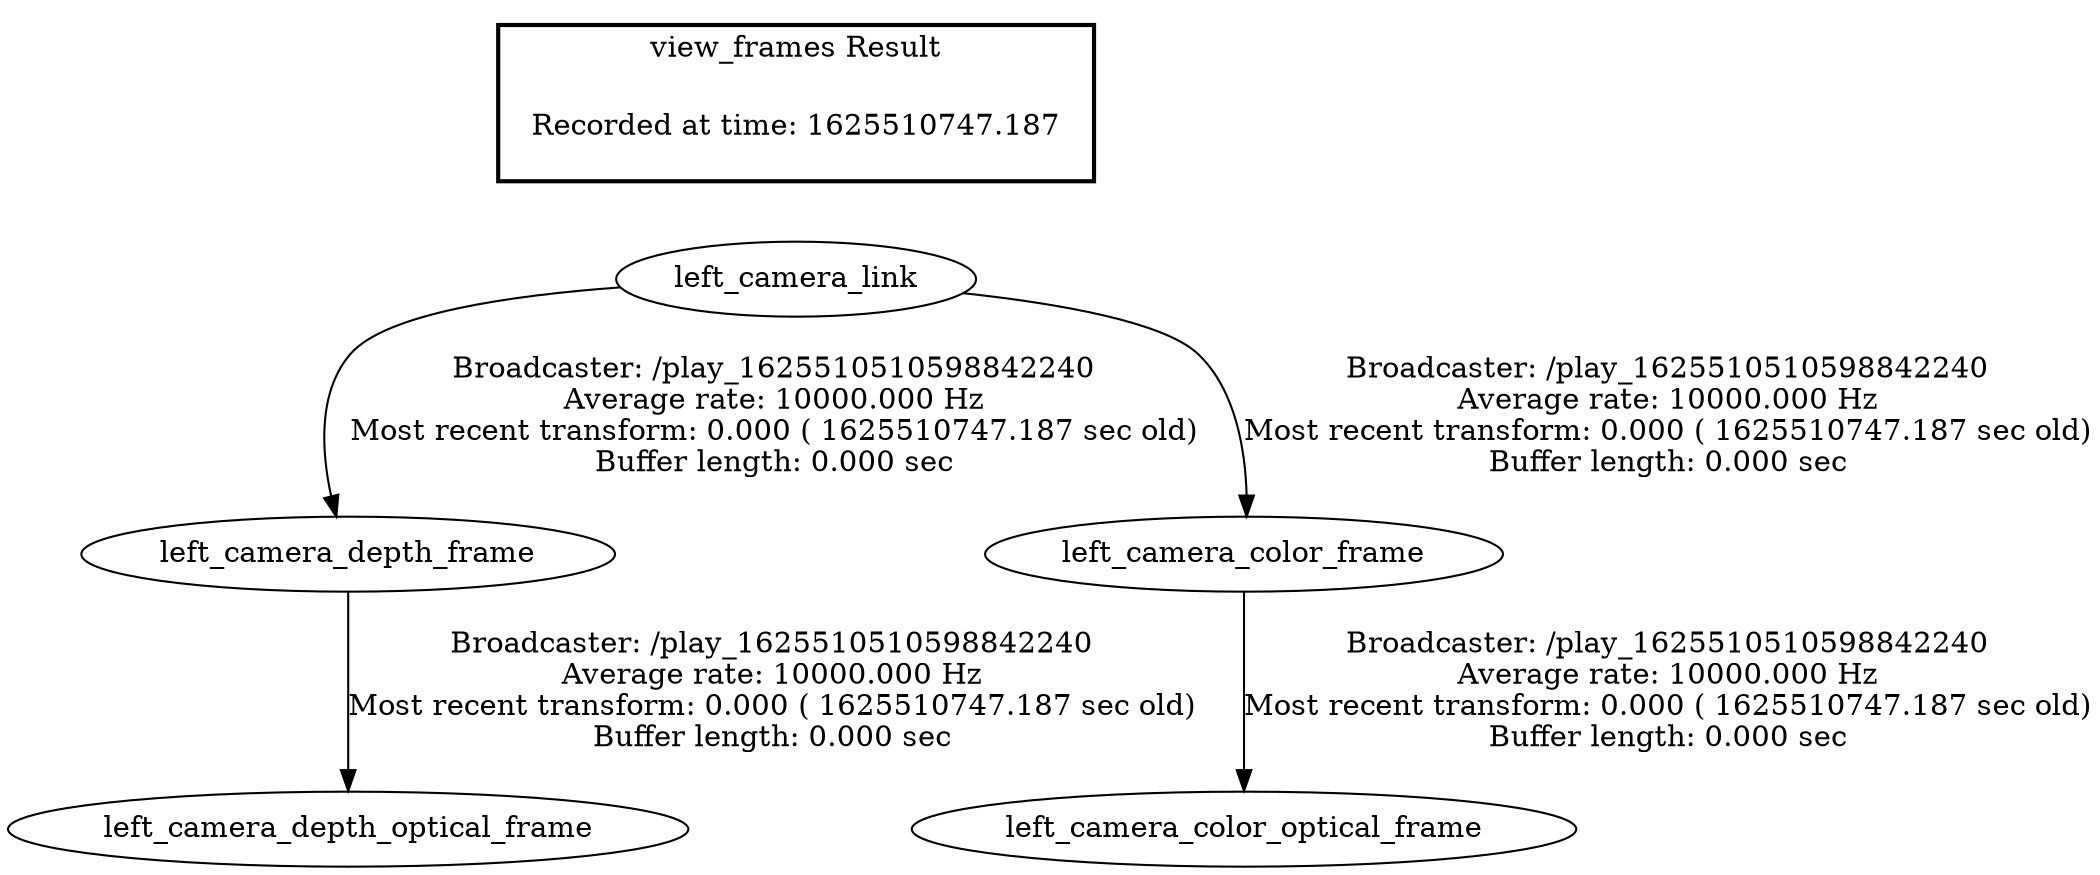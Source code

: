 digraph G {
"left_camera_link" -> "left_camera_depth_frame"[label="Broadcaster: /play_1625510510598842240\nAverage rate: 10000.000 Hz\nMost recent transform: 0.000 ( 1625510747.187 sec old)\nBuffer length: 0.000 sec\n"];
"left_camera_depth_frame" -> "left_camera_depth_optical_frame"[label="Broadcaster: /play_1625510510598842240\nAverage rate: 10000.000 Hz\nMost recent transform: 0.000 ( 1625510747.187 sec old)\nBuffer length: 0.000 sec\n"];
"left_camera_link" -> "left_camera_color_frame"[label="Broadcaster: /play_1625510510598842240\nAverage rate: 10000.000 Hz\nMost recent transform: 0.000 ( 1625510747.187 sec old)\nBuffer length: 0.000 sec\n"];
"left_camera_color_frame" -> "left_camera_color_optical_frame"[label="Broadcaster: /play_1625510510598842240\nAverage rate: 10000.000 Hz\nMost recent transform: 0.000 ( 1625510747.187 sec old)\nBuffer length: 0.000 sec\n"];
edge [style=invis];
 subgraph cluster_legend { style=bold; color=black; label ="view_frames Result";
"Recorded at time: 1625510747.187"[ shape=plaintext ] ;
 }->"left_camera_link";
}